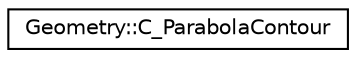 digraph "Graphical Class Hierarchy"
{
  edge [fontname="Helvetica",fontsize="10",labelfontname="Helvetica",labelfontsize="10"];
  node [fontname="Helvetica",fontsize="10",shape=record];
  rankdir="LR";
  Node1 [label="Geometry::C_ParabolaContour",height=0.2,width=0.4,color="black", fillcolor="white", style="filled",URL="$class_geometry_1_1_c___parabola_contour.html"];
}
